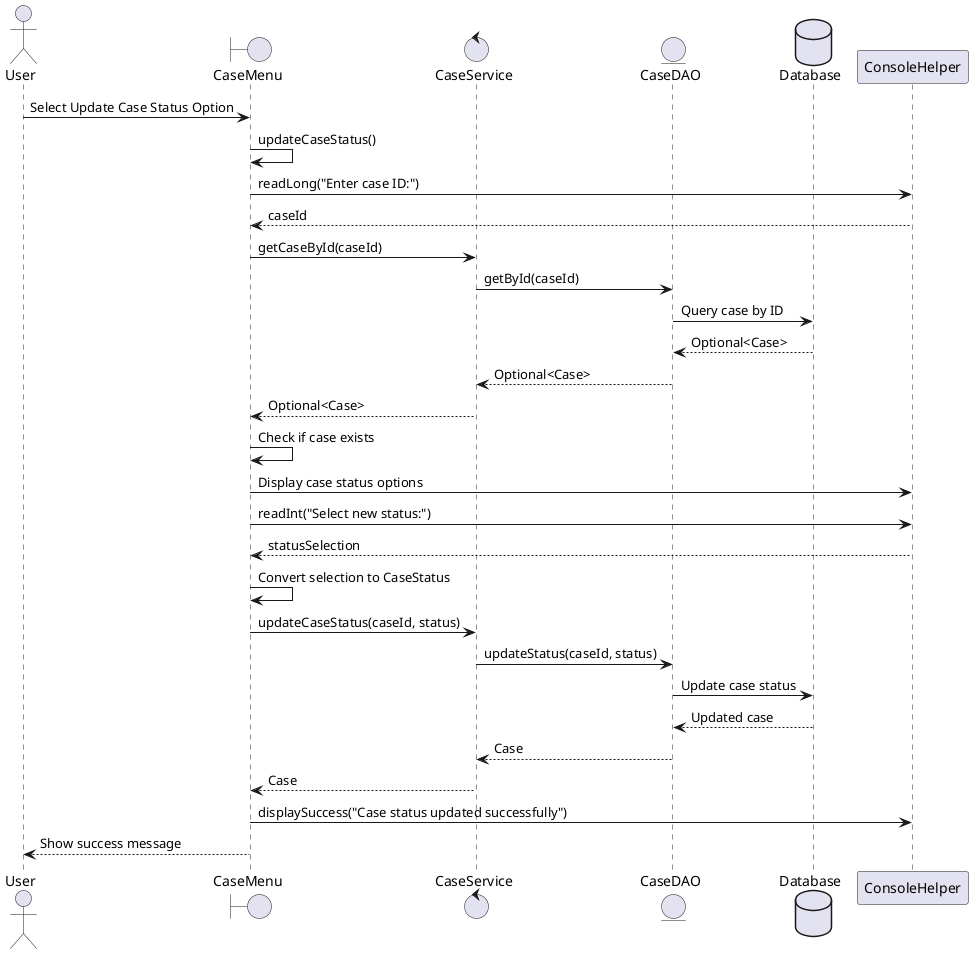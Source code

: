 @startuml Update Case Status Process - Sequence Diagram

actor User
boundary "CaseMenu" as CaseMenu
control "CaseService" as CaseService
entity "CaseDAO" as CaseDAO
database "Database" as DB

User -> CaseMenu: Select Update Case Status Option
CaseMenu -> CaseMenu: updateCaseStatus()
CaseMenu -> ConsoleHelper: readLong("Enter case ID:")
ConsoleHelper --> CaseMenu: caseId
CaseMenu -> CaseService: getCaseById(caseId)
CaseService -> CaseDAO: getById(caseId)
CaseDAO -> DB: Query case by ID
DB --> CaseDAO: Optional<Case>
CaseDAO --> CaseService: Optional<Case>
CaseService --> CaseMenu: Optional<Case>
CaseMenu -> CaseMenu: Check if case exists
CaseMenu -> ConsoleHelper: Display case status options
CaseMenu -> ConsoleHelper: readInt("Select new status:")
ConsoleHelper --> CaseMenu: statusSelection
CaseMenu -> CaseMenu: Convert selection to CaseStatus
CaseMenu -> CaseService: updateCaseStatus(caseId, status)
CaseService -> CaseDAO: updateStatus(caseId, status)
CaseDAO -> DB: Update case status
DB --> CaseDAO: Updated case
CaseDAO --> CaseService: Case
CaseService --> CaseMenu: Case
CaseMenu -> ConsoleHelper: displaySuccess("Case status updated successfully")
CaseMenu --> User: Show success message

@enduml
